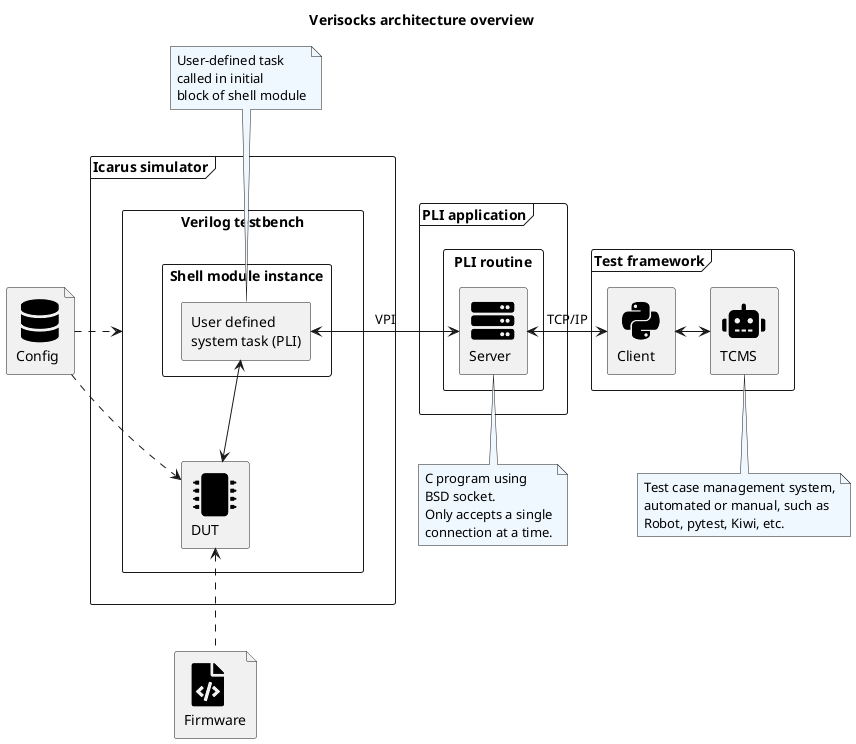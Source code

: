 @startuml verisocks_architecture
title Verisocks architecture overview
' footer "Copyright (c) Jérémie Chabloz - 2022"

!include <tupadr3/font-awesome-5/server>
!include <tupadr3/font-awesome-5/python>
!include <tupadr3/font-awesome-5/robot>
!include <tupadr3/font-awesome-5/database>
!include <tupadr3/font-awesome-5/cogs>
!include <tupadr3/font-awesome-5/file_code>
!include <tupadr3/font-awesome-5/code>
!include <tupadr3/font-awesome-5/microchip>

skinparam NoteBackgroundColor AliceBlue
skinparam ComponentStyle rectangle

frame "PLI application" {
    rectangle "PLI routine" {
        rectangle "<$server>\nServer" as tcp_server
    }
}
    
file "<$database>\nConfig" as cfg
file "<$file_code>\nFirmware" as fw

frame "Icarus simulator" {
    rectangle "Verilog testbench" as tb {
        [<$microchip>\nDUT] as dut
        rectangle "Shell module instance" {
            [User defined\nsystem task (PLI)] as task
        }  
    }
}

frame "Test framework" as client {
    [<$python>\nClient] as tcp_client
    [<$robot>\nTCMS] as tcms
}

note bottom of tcms
Test case management system,
automated or manual, such as
Robot, pytest, Kiwi, etc.
endnote

note bottom of tcp_server
C program using
BSD socket.
Only accepts a single
connection at a time.
endnote

note top of task
User-defined task
called in initial
block of shell module
endnote

task <--> dut
task <-> tcp_server : VPI
tcp_server <-> tcp_client : TCP/IP
tcms <-left-> tcp_client

cfg .> dut
cfg .> tb
fw .up.> dut

@enduml